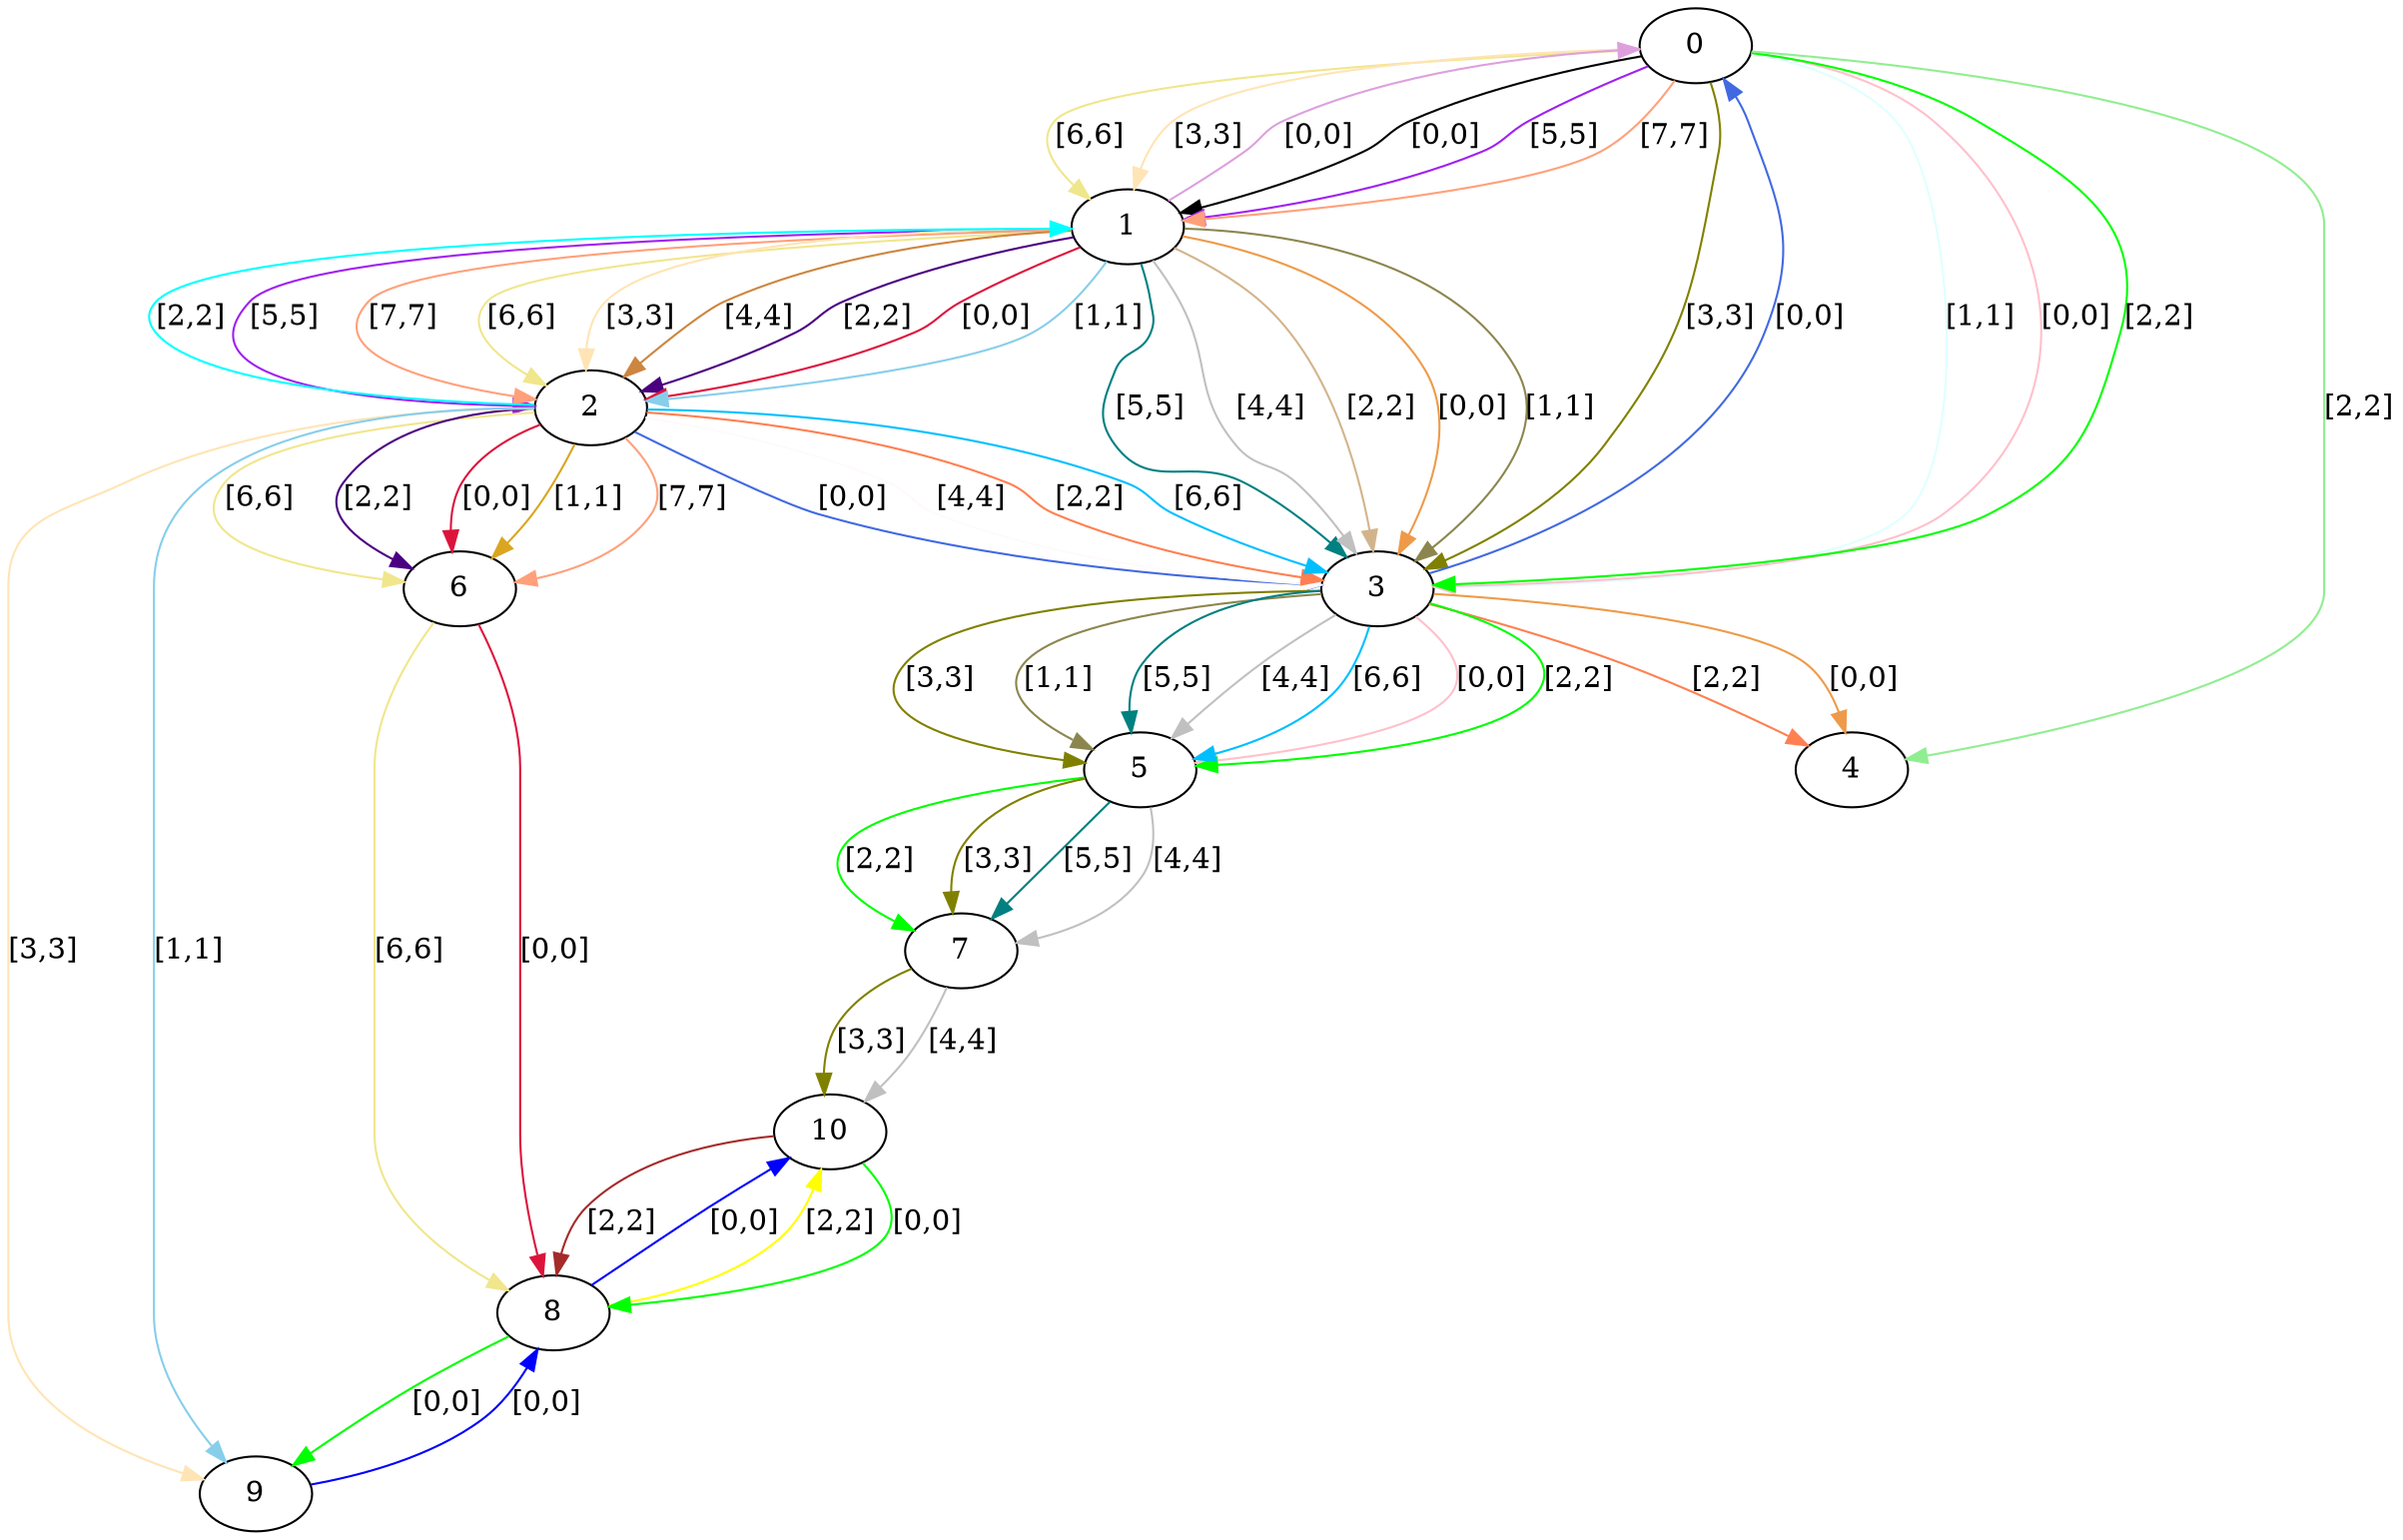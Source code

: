 digraph  {
0 [label=0];
1 [label=1];
2 [label=2];
3 [label=3];
4 [label=4];
5 [label=5];
6 [label=6];
7 [label=7];
8 [label=8];
9 [label=9];
10 [label=10];
0 -> 1  [color=black, key=0, label="[0,0]"];
0 -> 1  [color=purple, key=1, label="[5,5]"];
0 -> 1  [color=lightsalmon, key=2, label="[7,7]"];
0 -> 1  [color=khaki, key=3, label="[6,6]"];
0 -> 1  [color=moccasin, key=4, label="[3,3]"];
0 -> 3  [color=lightcyan, key=0, label="[1,1]"];
0 -> 3  [color=pink, key=1, label="[0,0]"];
0 -> 3  [color=lime, key=2, label="[2,2]"];
0 -> 3  [color=olive, key=3, label="[3,3]"];
0 -> 4  [color=lightgreen, key=0, label="[2,2]"];
1 -> 2  [color=purple, key=0, label="[5,5]"];
1 -> 2  [color=lightsalmon, key=1, label="[7,7]"];
1 -> 2  [color=khaki, key=2, label="[6,6]"];
1 -> 2  [color=moccasin, key=3, label="[3,3]"];
1 -> 2  [color=peru, key=4, label="[4,4]"];
1 -> 2  [color=indigo, key=5, label="[2,2]"];
1 -> 2  [color=crimson, key=6, label="[0,0]"];
1 -> 2  [color=skyblue, key=7, label="[1,1]"];
1 -> 0  [color=plum, key=0, label="[0,0]"];
1 -> 3  [color=tan, key=0, label="[2,2]"];
1 -> 3  [color=tan2, key=1, label="[0,0]"];
1 -> 3  [color=khaki4, key=2, label="[1,1]"];
1 -> 3  [color=teal, key=3, label="[5,5]"];
1 -> 3  [color=silver, key=4, label="[4,4]"];
2 -> 6  [color=lightsalmon, key=0, label="[7,7]"];
2 -> 6  [color=khaki, key=1, label="[6,6]"];
2 -> 6  [color=indigo, key=2, label="[2,2]"];
2 -> 6  [color=crimson, key=3, label="[0,0]"];
2 -> 6  [color=goldenrod, key=4, label="[1,1]"];
2 -> 9  [color=moccasin, key=0, label="[3,3]"];
2 -> 9  [color=skyblue, key=1, label="[1,1]"];
2 -> 3  [color=royalblue, key=0, label="[0,0]"];
2 -> 3  [color=snow, key=1, label="[4,4]"];
2 -> 3  [color=coral, key=2, label="[2,2]"];
2 -> 3  [color=deepskyblue, key=3, label="[6,6]"];
2 -> 1  [color=aqua, key=0, label="[2,2]"];
3 -> 5  [color=pink, key=0, label="[0,0]"];
3 -> 5  [color=lime, key=1, label="[2,2]"];
3 -> 5  [color=olive, key=2, label="[3,3]"];
3 -> 5  [color=khaki4, key=3, label="[1,1]"];
3 -> 5  [color=teal, key=4, label="[5,5]"];
3 -> 5  [color=silver, key=5, label="[4,4]"];
3 -> 5  [color=deepskyblue, key=6, label="[6,6]"];
3 -> 4  [color=tan2, key=0, label="[0,0]"];
3 -> 4  [color=coral, key=1, label="[2,2]"];
3 -> 0  [color=royalblue, key=0, label="[0,0]"];
5 -> 7  [color=lime, key=0, label="[2,2]"];
5 -> 7  [color=olive, key=1, label="[3,3]"];
5 -> 7  [color=teal, key=2, label="[5,5]"];
5 -> 7  [color=silver, key=3, label="[4,4]"];
6 -> 8  [color=khaki, key=0, label="[6,6]"];
6 -> 8  [color=crimson, key=1, label="[0,0]"];
7 -> 10  [color=olive, key=0, label="[3,3]"];
7 -> 10  [color=silver, key=1, label="[4,4]"];
8 -> 9  [color=green, key=0, label="[0,0]"];
8 -> 10  [color=blue, key=0, label="[0,0]"];
8 -> 10  [color=yellow, key=1, label="[2,2]"];
9 -> 8  [color=blue, key=0, label="[0,0]"];
10 -> 8  [color=green, key=0, label="[0,0]"];
10 -> 8  [color=brown, key=1, label="[2,2]"];
}
